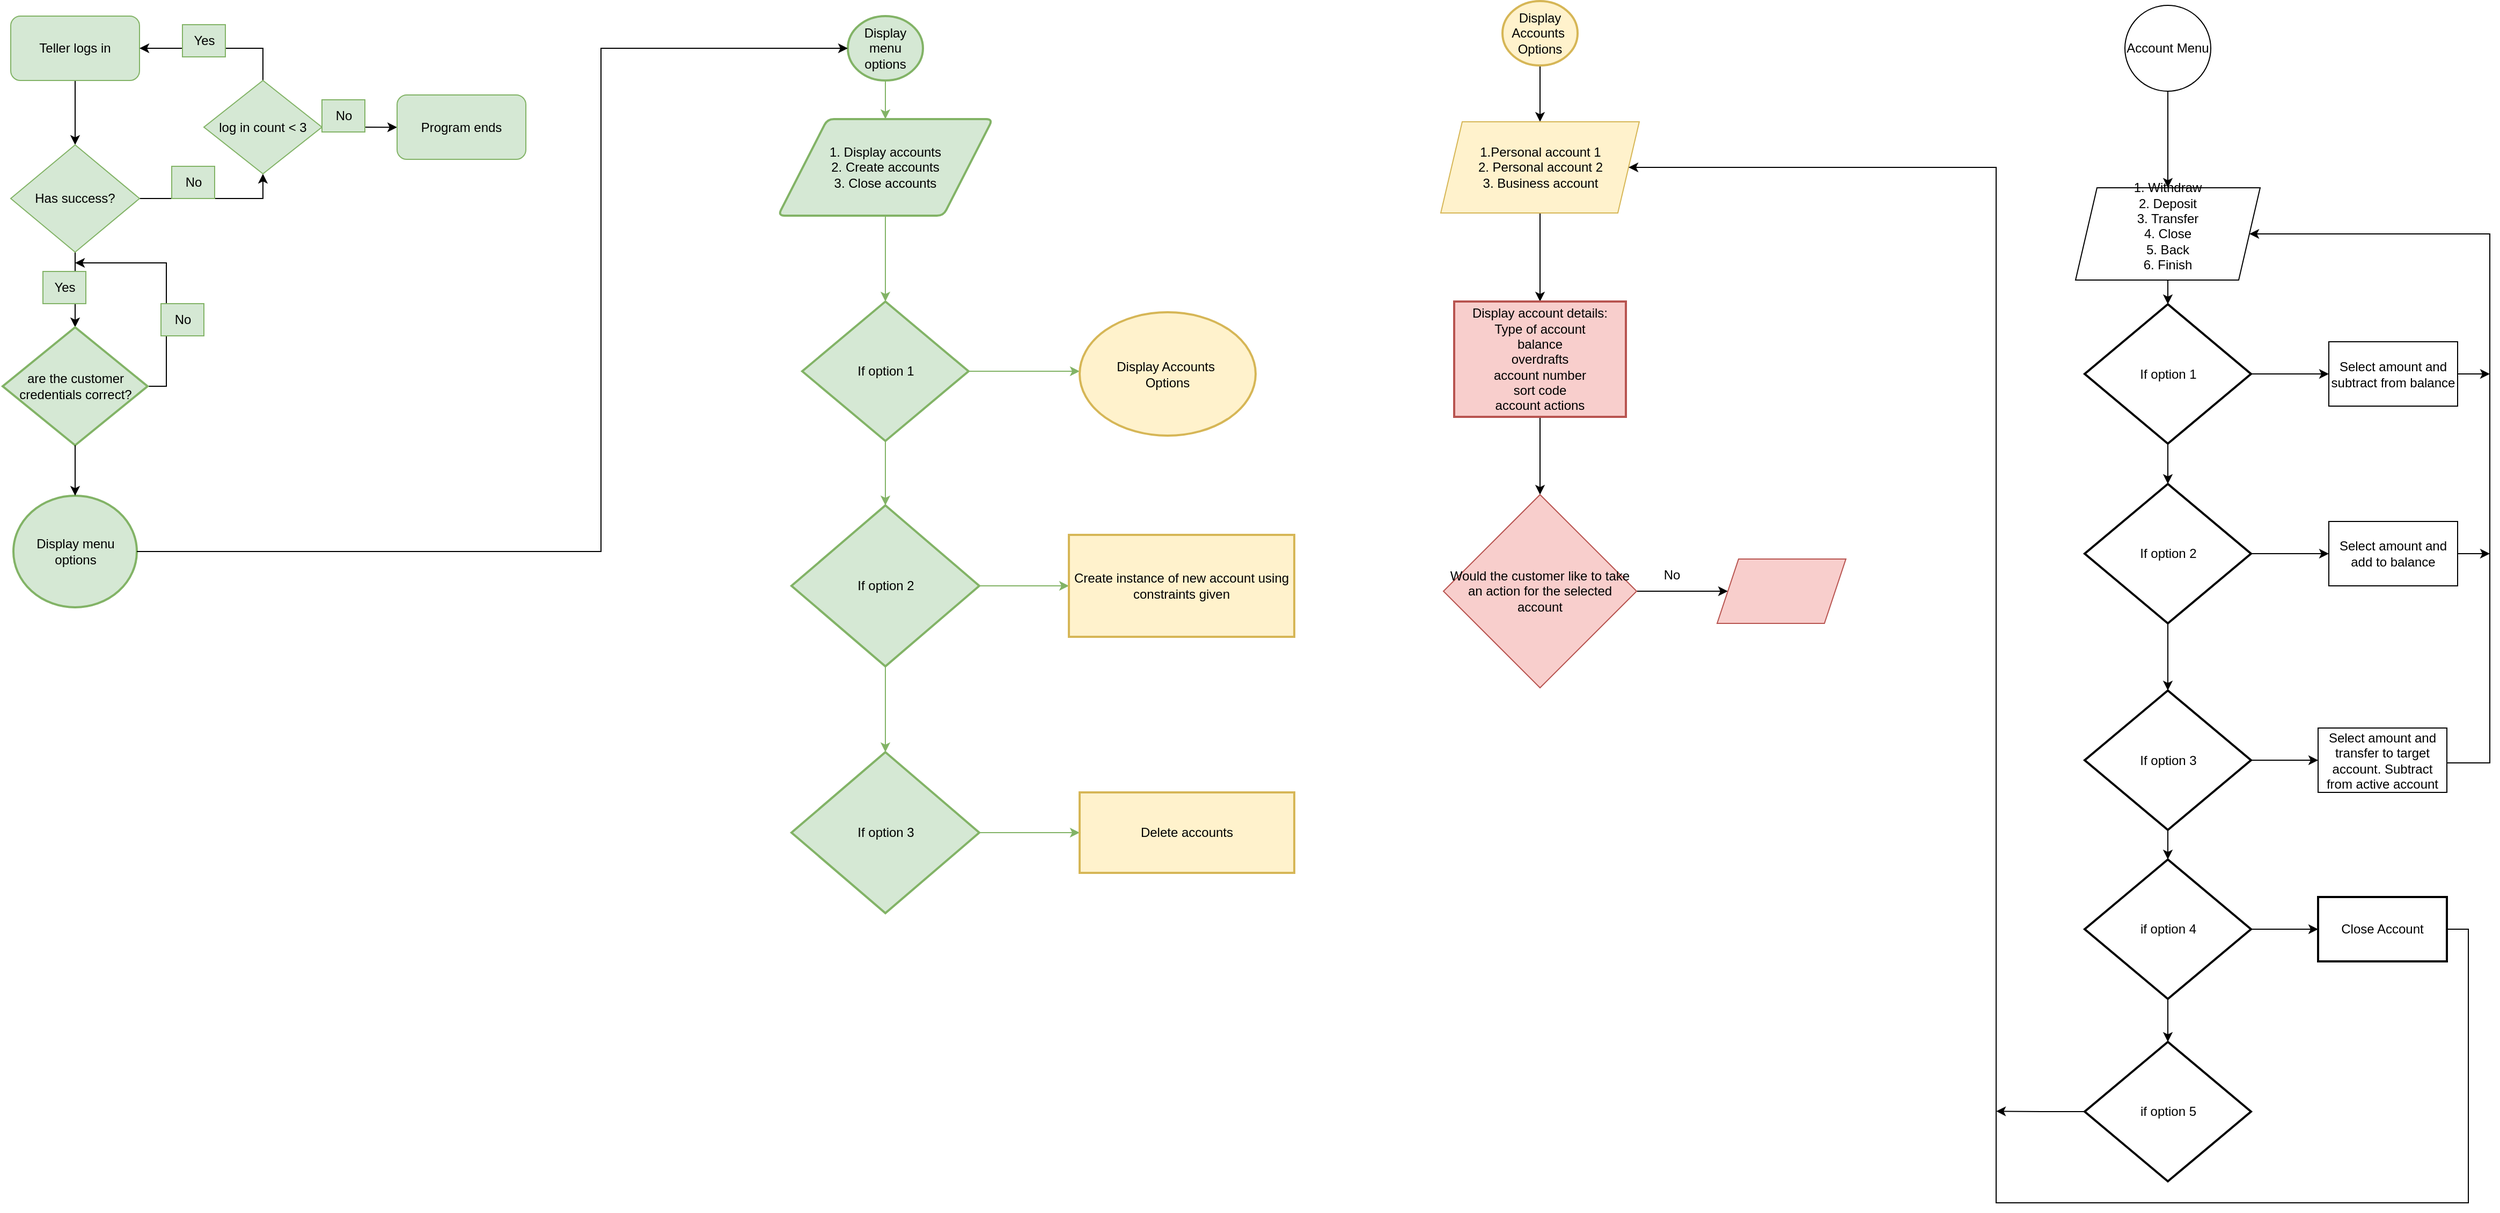 <mxfile version="24.0.7" type="google">
  <diagram name="Page-1" id="XYVmNxNuTdPdPDqG_tEH">
    <mxGraphModel grid="1" page="1" gridSize="10" guides="1" tooltips="1" connect="1" arrows="1" fold="1" pageScale="1" pageWidth="827" pageHeight="1169" math="0" shadow="0">
      <root>
        <mxCell id="0" />
        <mxCell id="1" parent="0" />
        <mxCell id="mbGK-YH--Fl3Pt-CjrQt-29" value="" style="group" vertex="1" connectable="0" parent="1">
          <mxGeometry x="140" y="34" width="490" height="550" as="geometry" />
        </mxCell>
        <mxCell id="mbGK-YH--Fl3Pt-CjrQt-4" style="edgeStyle=orthogonalEdgeStyle;rounded=0;orthogonalLoop=1;jettySize=auto;html=1;exitX=0.5;exitY=1;exitDx=0;exitDy=0;" edge="1" parent="mbGK-YH--Fl3Pt-CjrQt-29" source="mbGK-YH--Fl3Pt-CjrQt-1" target="mbGK-YH--Fl3Pt-CjrQt-2">
          <mxGeometry relative="1" as="geometry" />
        </mxCell>
        <mxCell id="mbGK-YH--Fl3Pt-CjrQt-1" value="Teller logs in" style="rounded=1;whiteSpace=wrap;html=1;fillColor=#d5e8d4;strokeColor=#82b366;" vertex="1" parent="mbGK-YH--Fl3Pt-CjrQt-29">
          <mxGeometry x="10" width="120" height="60" as="geometry" />
        </mxCell>
        <mxCell id="mbGK-YH--Fl3Pt-CjrQt-5" style="edgeStyle=orthogonalEdgeStyle;rounded=0;orthogonalLoop=1;jettySize=auto;html=1;exitX=0.5;exitY=1;exitDx=0;exitDy=0;entryX=0.5;entryY=0;entryDx=0;entryDy=0;entryPerimeter=0;" edge="1" parent="mbGK-YH--Fl3Pt-CjrQt-29" source="mbGK-YH--Fl3Pt-CjrQt-2" target="mbGK-YH--Fl3Pt-CjrQt-19">
          <mxGeometry relative="1" as="geometry">
            <mxPoint x="70" y="300" as="targetPoint" />
          </mxGeometry>
        </mxCell>
        <mxCell id="mbGK-YH--Fl3Pt-CjrQt-7" style="edgeStyle=orthogonalEdgeStyle;rounded=0;orthogonalLoop=1;jettySize=auto;html=1;exitX=1;exitY=0.5;exitDx=0;exitDy=0;entryX=0.5;entryY=1;entryDx=0;entryDy=0;" edge="1" parent="mbGK-YH--Fl3Pt-CjrQt-29" source="mbGK-YH--Fl3Pt-CjrQt-2" target="mbGK-YH--Fl3Pt-CjrQt-9">
          <mxGeometry relative="1" as="geometry">
            <mxPoint x="230" y="110" as="targetPoint" />
          </mxGeometry>
        </mxCell>
        <mxCell id="mbGK-YH--Fl3Pt-CjrQt-2" value="Has success?" style="rhombus;whiteSpace=wrap;html=1;fillColor=#d5e8d4;strokeColor=#82b366;" vertex="1" parent="mbGK-YH--Fl3Pt-CjrQt-29">
          <mxGeometry x="10" y="120" width="120" height="100" as="geometry" />
        </mxCell>
        <mxCell id="mbGK-YH--Fl3Pt-CjrQt-6" value="Yes" style="text;html=1;align=center;verticalAlign=middle;resizable=0;points=[];autosize=1;strokeColor=#82b366;fillColor=#d5e8d4;" vertex="1" parent="mbGK-YH--Fl3Pt-CjrQt-29">
          <mxGeometry x="40" y="238" width="40" height="30" as="geometry" />
        </mxCell>
        <mxCell id="mbGK-YH--Fl3Pt-CjrQt-8" value="No" style="text;html=1;align=center;verticalAlign=middle;resizable=0;points=[];autosize=1;strokeColor=#82b366;fillColor=#d5e8d4;" vertex="1" parent="mbGK-YH--Fl3Pt-CjrQt-29">
          <mxGeometry x="160" y="140" width="40" height="30" as="geometry" />
        </mxCell>
        <mxCell id="mbGK-YH--Fl3Pt-CjrQt-10" style="edgeStyle=orthogonalEdgeStyle;rounded=0;orthogonalLoop=1;jettySize=auto;html=1;exitX=0.5;exitY=0;exitDx=0;exitDy=0;entryX=1;entryY=0.5;entryDx=0;entryDy=0;" edge="1" parent="mbGK-YH--Fl3Pt-CjrQt-29" source="mbGK-YH--Fl3Pt-CjrQt-9" target="mbGK-YH--Fl3Pt-CjrQt-1">
          <mxGeometry relative="1" as="geometry" />
        </mxCell>
        <mxCell id="mbGK-YH--Fl3Pt-CjrQt-12" style="edgeStyle=orthogonalEdgeStyle;rounded=0;orthogonalLoop=1;jettySize=auto;html=1;exitX=1;exitY=0.5;exitDx=0;exitDy=0;" edge="1" parent="mbGK-YH--Fl3Pt-CjrQt-29" source="mbGK-YH--Fl3Pt-CjrQt-9">
          <mxGeometry relative="1" as="geometry">
            <mxPoint x="370" y="103.667" as="targetPoint" />
          </mxGeometry>
        </mxCell>
        <mxCell id="mbGK-YH--Fl3Pt-CjrQt-9" value="log in count &amp;lt; 3" style="rhombus;whiteSpace=wrap;html=1;fillColor=#d5e8d4;strokeColor=#82b366;" vertex="1" parent="mbGK-YH--Fl3Pt-CjrQt-29">
          <mxGeometry x="190" y="60" width="110" height="87" as="geometry" />
        </mxCell>
        <mxCell id="mbGK-YH--Fl3Pt-CjrQt-11" value="Yes" style="text;html=1;align=center;verticalAlign=middle;resizable=0;points=[];autosize=1;strokeColor=#82b366;fillColor=#d5e8d4;" vertex="1" parent="mbGK-YH--Fl3Pt-CjrQt-29">
          <mxGeometry x="170" y="8" width="40" height="30" as="geometry" />
        </mxCell>
        <mxCell id="mbGK-YH--Fl3Pt-CjrQt-14" value="Program ends" style="rounded=1;whiteSpace=wrap;html=1;fillColor=#d5e8d4;strokeColor=#82b366;" vertex="1" parent="mbGK-YH--Fl3Pt-CjrQt-29">
          <mxGeometry x="370" y="73.5" width="120" height="60" as="geometry" />
        </mxCell>
        <mxCell id="mbGK-YH--Fl3Pt-CjrQt-16" value="No" style="text;html=1;align=center;verticalAlign=middle;resizable=0;points=[];autosize=1;strokeColor=#82b366;fillColor=#d5e8d4;" vertex="1" parent="mbGK-YH--Fl3Pt-CjrQt-29">
          <mxGeometry x="300" y="78" width="40" height="30" as="geometry" />
        </mxCell>
        <mxCell id="mbGK-YH--Fl3Pt-CjrQt-22" style="edgeStyle=orthogonalEdgeStyle;rounded=0;orthogonalLoop=1;jettySize=auto;html=1;exitX=1;exitY=0.5;exitDx=0;exitDy=0;exitPerimeter=0;" edge="1" parent="mbGK-YH--Fl3Pt-CjrQt-29" source="mbGK-YH--Fl3Pt-CjrQt-19">
          <mxGeometry relative="1" as="geometry">
            <mxPoint x="70" y="230" as="targetPoint" />
            <Array as="points">
              <mxPoint x="155" y="345" />
              <mxPoint x="155" y="230" />
            </Array>
          </mxGeometry>
        </mxCell>
        <mxCell id="mbGK-YH--Fl3Pt-CjrQt-19" value="are the customer credentials correct?" style="strokeWidth=2;html=1;shape=mxgraph.flowchart.decision;whiteSpace=wrap;fillColor=#d5e8d4;strokeColor=#82b366;" vertex="1" parent="mbGK-YH--Fl3Pt-CjrQt-29">
          <mxGeometry x="2.5" y="290" width="135" height="110" as="geometry" />
        </mxCell>
        <mxCell id="mbGK-YH--Fl3Pt-CjrQt-23" value="No" style="text;html=1;align=center;verticalAlign=middle;resizable=0;points=[];autosize=1;strokeColor=#82b366;fillColor=#d5e8d4;" vertex="1" parent="mbGK-YH--Fl3Pt-CjrQt-29">
          <mxGeometry x="150" y="268" width="40" height="30" as="geometry" />
        </mxCell>
        <mxCell id="mbGK-YH--Fl3Pt-CjrQt-28" value="Display menu options" style="strokeWidth=2;html=1;shape=mxgraph.flowchart.start_2;whiteSpace=wrap;fillColor=#d5e8d4;strokeColor=#82b366;" vertex="1" parent="mbGK-YH--Fl3Pt-CjrQt-29">
          <mxGeometry x="12.5" y="447" width="115" height="104" as="geometry" />
        </mxCell>
        <mxCell id="mbGK-YH--Fl3Pt-CjrQt-31" style="edgeStyle=orthogonalEdgeStyle;rounded=0;orthogonalLoop=1;jettySize=auto;html=1;exitX=0.5;exitY=1;exitDx=0;exitDy=0;exitPerimeter=0;entryX=0.5;entryY=0;entryDx=0;entryDy=0;entryPerimeter=0;" edge="1" parent="mbGK-YH--Fl3Pt-CjrQt-29" source="mbGK-YH--Fl3Pt-CjrQt-19" target="mbGK-YH--Fl3Pt-CjrQt-28">
          <mxGeometry relative="1" as="geometry" />
        </mxCell>
        <mxCell id="mbGK-YH--Fl3Pt-CjrQt-34" style="edgeStyle=orthogonalEdgeStyle;rounded=0;orthogonalLoop=1;jettySize=auto;html=1;exitX=0.5;exitY=1;exitDx=0;exitDy=0;exitPerimeter=0;entryX=0.5;entryY=0;entryDx=0;entryDy=0;fillColor=#d5e8d4;strokeColor=#82b366;" edge="1" parent="1" source="mbGK-YH--Fl3Pt-CjrQt-32" target="mbGK-YH--Fl3Pt-CjrQt-33">
          <mxGeometry relative="1" as="geometry" />
        </mxCell>
        <mxCell id="mbGK-YH--Fl3Pt-CjrQt-32" value="Display menu options" style="strokeWidth=2;html=1;shape=mxgraph.flowchart.start_2;whiteSpace=wrap;fillColor=#d5e8d4;strokeColor=#82b366;" vertex="1" parent="1">
          <mxGeometry x="930" y="34" width="70" height="60" as="geometry" />
        </mxCell>
        <mxCell id="mbGK-YH--Fl3Pt-CjrQt-35" style="edgeStyle=orthogonalEdgeStyle;rounded=0;orthogonalLoop=1;jettySize=auto;html=1;exitX=0.5;exitY=1;exitDx=0;exitDy=0;entryX=0.5;entryY=0;entryDx=0;entryDy=0;entryPerimeter=0;fillColor=#d5e8d4;strokeColor=#82b366;" edge="1" parent="1" source="mbGK-YH--Fl3Pt-CjrQt-33" target="mbGK-YH--Fl3Pt-CjrQt-36">
          <mxGeometry relative="1" as="geometry">
            <mxPoint x="965.316" y="300" as="targetPoint" />
          </mxGeometry>
        </mxCell>
        <mxCell id="mbGK-YH--Fl3Pt-CjrQt-33" value="1. Display accounts&lt;div&gt;2. Create accounts&lt;/div&gt;&lt;div&gt;3. Close accounts&lt;/div&gt;" style="shape=parallelogram;html=1;strokeWidth=2;perimeter=parallelogramPerimeter;whiteSpace=wrap;rounded=1;arcSize=12;size=0.23;fillColor=#d5e8d4;strokeColor=#82b366;" vertex="1" parent="1">
          <mxGeometry x="865" y="130" width="200" height="90" as="geometry" />
        </mxCell>
        <mxCell id="mbGK-YH--Fl3Pt-CjrQt-39" value="" style="edgeStyle=orthogonalEdgeStyle;rounded=0;orthogonalLoop=1;jettySize=auto;html=1;fillColor=#d5e8d4;strokeColor=#82b366;" edge="1" parent="1" source="mbGK-YH--Fl3Pt-CjrQt-36">
          <mxGeometry relative="1" as="geometry">
            <mxPoint x="1146" y="365" as="targetPoint" />
          </mxGeometry>
        </mxCell>
        <mxCell id="mbGK-YH--Fl3Pt-CjrQt-36" value="If option 1" style="strokeWidth=2;html=1;shape=mxgraph.flowchart.decision;whiteSpace=wrap;fillColor=#d5e8d4;strokeColor=#82b366;" vertex="1" parent="1">
          <mxGeometry x="887.5" y="300" width="155" height="130" as="geometry" />
        </mxCell>
        <mxCell id="mbGK-YH--Fl3Pt-CjrQt-44" value="" style="edgeStyle=orthogonalEdgeStyle;rounded=0;orthogonalLoop=1;jettySize=auto;html=1;fillColor=#d5e8d4;strokeColor=#82b366;" edge="1" parent="1" source="mbGK-YH--Fl3Pt-CjrQt-41" target="mbGK-YH--Fl3Pt-CjrQt-43">
          <mxGeometry relative="1" as="geometry" />
        </mxCell>
        <mxCell id="mbGK-YH--Fl3Pt-CjrQt-46" value="" style="edgeStyle=orthogonalEdgeStyle;rounded=0;orthogonalLoop=1;jettySize=auto;html=1;fillColor=#d5e8d4;strokeColor=#82b366;" edge="1" parent="1" source="mbGK-YH--Fl3Pt-CjrQt-41" target="mbGK-YH--Fl3Pt-CjrQt-45">
          <mxGeometry relative="1" as="geometry" />
        </mxCell>
        <mxCell id="mbGK-YH--Fl3Pt-CjrQt-41" value="If option 2" style="strokeWidth=2;html=1;shape=mxgraph.flowchart.decision;whiteSpace=wrap;fillColor=#d5e8d4;strokeColor=#82b366;" vertex="1" parent="1">
          <mxGeometry x="877.5" y="490" width="175" height="150" as="geometry" />
        </mxCell>
        <mxCell id="mbGK-YH--Fl3Pt-CjrQt-42" style="edgeStyle=orthogonalEdgeStyle;rounded=0;orthogonalLoop=1;jettySize=auto;html=1;exitX=0.5;exitY=1;exitDx=0;exitDy=0;exitPerimeter=0;entryX=0.5;entryY=0;entryDx=0;entryDy=0;entryPerimeter=0;fillColor=#d5e8d4;strokeColor=#82b366;" edge="1" parent="1" source="mbGK-YH--Fl3Pt-CjrQt-36" target="mbGK-YH--Fl3Pt-CjrQt-41">
          <mxGeometry relative="1" as="geometry" />
        </mxCell>
        <mxCell id="mbGK-YH--Fl3Pt-CjrQt-43" value="Create instance of new account using constraints given" style="whiteSpace=wrap;html=1;strokeWidth=2;fillColor=#fff2cc;strokeColor=#d6b656;" vertex="1" parent="1">
          <mxGeometry x="1136" y="517.5" width="210" height="95" as="geometry" />
        </mxCell>
        <mxCell id="mbGK-YH--Fl3Pt-CjrQt-48" value="" style="edgeStyle=orthogonalEdgeStyle;rounded=0;orthogonalLoop=1;jettySize=auto;html=1;fillColor=#d5e8d4;strokeColor=#82b366;" edge="1" parent="1" source="mbGK-YH--Fl3Pt-CjrQt-45" target="mbGK-YH--Fl3Pt-CjrQt-47">
          <mxGeometry relative="1" as="geometry" />
        </mxCell>
        <mxCell id="mbGK-YH--Fl3Pt-CjrQt-45" value="If option 3" style="strokeWidth=2;html=1;shape=mxgraph.flowchart.decision;whiteSpace=wrap;fillColor=#d5e8d4;strokeColor=#82b366;" vertex="1" parent="1">
          <mxGeometry x="877.5" y="720" width="175" height="150" as="geometry" />
        </mxCell>
        <mxCell id="mbGK-YH--Fl3Pt-CjrQt-47" value="Delete accounts" style="whiteSpace=wrap;html=1;strokeWidth=2;fillColor=#fff2cc;strokeColor=#d6b656;" vertex="1" parent="1">
          <mxGeometry x="1146" y="757.5" width="200" height="75" as="geometry" />
        </mxCell>
        <mxCell id="gkKIHmBU2Bqa-EvYflEd-4" value="" style="edgeStyle=orthogonalEdgeStyle;rounded=0;orthogonalLoop=1;jettySize=auto;html=1;" edge="1" parent="1" source="gkKIHmBU2Bqa-EvYflEd-2" target="gkKIHmBU2Bqa-EvYflEd-3">
          <mxGeometry relative="1" as="geometry" />
        </mxCell>
        <mxCell id="gkKIHmBU2Bqa-EvYflEd-2" value="Display Accounts&amp;nbsp;&lt;div&gt;Options&lt;/div&gt;" style="strokeWidth=2;html=1;shape=mxgraph.flowchart.start_2;whiteSpace=wrap;fillColor=#fff2cc;strokeColor=#d6b656;" vertex="1" parent="1">
          <mxGeometry x="1540" y="20" width="70" height="60" as="geometry" />
        </mxCell>
        <mxCell id="gkKIHmBU2Bqa-EvYflEd-15" value="" style="edgeStyle=orthogonalEdgeStyle;rounded=0;orthogonalLoop=1;jettySize=auto;html=1;" edge="1" parent="1" source="gkKIHmBU2Bqa-EvYflEd-3" target="gkKIHmBU2Bqa-EvYflEd-13">
          <mxGeometry relative="1" as="geometry" />
        </mxCell>
        <mxCell id="gkKIHmBU2Bqa-EvYflEd-3" value="1.Personal account 1&lt;div&gt;2. Personal account 2&lt;/div&gt;&lt;div&gt;3. Business account&lt;/div&gt;" style="shape=parallelogram;perimeter=parallelogramPerimeter;whiteSpace=wrap;html=1;fixedSize=1;fillColor=#fff2cc;strokeColor=#d6b656;" vertex="1" parent="1">
          <mxGeometry x="1482.5" y="132.5" width="185" height="85" as="geometry" />
        </mxCell>
        <mxCell id="gkKIHmBU2Bqa-EvYflEd-28" value="" style="edgeStyle=orthogonalEdgeStyle;rounded=0;orthogonalLoop=1;jettySize=auto;html=1;" edge="1" parent="1" source="gkKIHmBU2Bqa-EvYflEd-13" target="gkKIHmBU2Bqa-EvYflEd-16">
          <mxGeometry relative="1" as="geometry" />
        </mxCell>
        <mxCell id="gkKIHmBU2Bqa-EvYflEd-13" value="Display account details:&lt;div&gt;Type of account&lt;/div&gt;&lt;div&gt;balance&lt;/div&gt;&lt;div&gt;overdrafts&lt;/div&gt;&lt;div&gt;account number&lt;/div&gt;&lt;div&gt;sort code&lt;br&gt;account actions&lt;/div&gt;" style="whiteSpace=wrap;html=1;strokeWidth=2;fillColor=#f8cecc;strokeColor=#b85450;" vertex="1" parent="1">
          <mxGeometry x="1495" y="300" width="160" height="107.5" as="geometry" />
        </mxCell>
        <mxCell id="gkKIHmBU2Bqa-EvYflEd-25" value="" style="edgeStyle=orthogonalEdgeStyle;rounded=0;orthogonalLoop=1;jettySize=auto;html=1;" edge="1" parent="1" source="gkKIHmBU2Bqa-EvYflEd-16" target="gkKIHmBU2Bqa-EvYflEd-24">
          <mxGeometry relative="1" as="geometry" />
        </mxCell>
        <mxCell id="gkKIHmBU2Bqa-EvYflEd-16" value="Would the customer like to take an action for the selected account" style="rhombus;whiteSpace=wrap;html=1;fillColor=#f8cecc;strokeColor=#b85450;" vertex="1" parent="1">
          <mxGeometry x="1485" y="480" width="180" height="180" as="geometry" />
        </mxCell>
        <mxCell id="gkKIHmBU2Bqa-EvYflEd-24" value="" style="shape=parallelogram;perimeter=parallelogramPerimeter;whiteSpace=wrap;html=1;fixedSize=1;fillColor=#f8cecc;strokeColor=#b85450;" vertex="1" parent="1">
          <mxGeometry x="1740" y="540" width="120" height="60" as="geometry" />
        </mxCell>
        <mxCell id="gkKIHmBU2Bqa-EvYflEd-26" value="No" style="text;html=1;align=center;verticalAlign=middle;whiteSpace=wrap;rounded=0;" vertex="1" parent="1">
          <mxGeometry x="1667.5" y="540" width="60" height="30" as="geometry" />
        </mxCell>
        <mxCell id="gkKIHmBU2Bqa-EvYflEd-31" value="" style="edgeStyle=orthogonalEdgeStyle;rounded=0;orthogonalLoop=1;jettySize=auto;html=1;" edge="1" parent="1" source="gkKIHmBU2Bqa-EvYflEd-29" target="gkKIHmBU2Bqa-EvYflEd-30">
          <mxGeometry relative="1" as="geometry" />
        </mxCell>
        <mxCell id="gkKIHmBU2Bqa-EvYflEd-29" value="Account Menu" style="ellipse;whiteSpace=wrap;html=1;aspect=fixed;" vertex="1" parent="1">
          <mxGeometry x="2120" y="24" width="80" height="80" as="geometry" />
        </mxCell>
        <mxCell id="gkKIHmBU2Bqa-EvYflEd-36" value="" style="edgeStyle=orthogonalEdgeStyle;rounded=0;orthogonalLoop=1;jettySize=auto;html=1;" edge="1" parent="1" source="gkKIHmBU2Bqa-EvYflEd-30" target="gkKIHmBU2Bqa-EvYflEd-34">
          <mxGeometry relative="1" as="geometry" />
        </mxCell>
        <mxCell id="gkKIHmBU2Bqa-EvYflEd-30" value="1. Withdraw&lt;div&gt;2. Deposit&lt;/div&gt;&lt;div&gt;3. Transfer&lt;/div&gt;&lt;div&gt;4. Close&lt;/div&gt;&lt;div&gt;5. Back&lt;/div&gt;&lt;div&gt;6. Finish&lt;/div&gt;&lt;div&gt;&lt;br&gt;&lt;/div&gt;" style="shape=parallelogram;perimeter=parallelogramPerimeter;whiteSpace=wrap;html=1;fixedSize=1;" vertex="1" parent="1">
          <mxGeometry x="2074" y="194" width="172" height="86" as="geometry" />
        </mxCell>
        <mxCell id="gkKIHmBU2Bqa-EvYflEd-46" value="" style="edgeStyle=orthogonalEdgeStyle;rounded=0;orthogonalLoop=1;jettySize=auto;html=1;" edge="1" parent="1" source="gkKIHmBU2Bqa-EvYflEd-32" target="gkKIHmBU2Bqa-EvYflEd-41">
          <mxGeometry relative="1" as="geometry" />
        </mxCell>
        <mxCell id="gkKIHmBU2Bqa-EvYflEd-54" value="" style="edgeStyle=orthogonalEdgeStyle;rounded=0;orthogonalLoop=1;jettySize=auto;html=1;" edge="1" parent="1" source="gkKIHmBU2Bqa-EvYflEd-32" target="gkKIHmBU2Bqa-EvYflEd-52">
          <mxGeometry relative="1" as="geometry" />
        </mxCell>
        <mxCell id="gkKIHmBU2Bqa-EvYflEd-32" value="If option 3" style="strokeWidth=2;html=1;shape=mxgraph.flowchart.decision;whiteSpace=wrap;" vertex="1" parent="1">
          <mxGeometry x="2082.5" y="662.5" width="155" height="130" as="geometry" />
        </mxCell>
        <mxCell id="gkKIHmBU2Bqa-EvYflEd-38" value="" style="edgeStyle=orthogonalEdgeStyle;rounded=0;orthogonalLoop=1;jettySize=auto;html=1;" edge="1" parent="1" source="gkKIHmBU2Bqa-EvYflEd-33" target="gkKIHmBU2Bqa-EvYflEd-32">
          <mxGeometry relative="1" as="geometry" />
        </mxCell>
        <mxCell id="gkKIHmBU2Bqa-EvYflEd-45" value="" style="edgeStyle=orthogonalEdgeStyle;rounded=0;orthogonalLoop=1;jettySize=auto;html=1;" edge="1" parent="1" source="gkKIHmBU2Bqa-EvYflEd-33" target="gkKIHmBU2Bqa-EvYflEd-40">
          <mxGeometry relative="1" as="geometry" />
        </mxCell>
        <mxCell id="gkKIHmBU2Bqa-EvYflEd-33" value="If option 2" style="strokeWidth=2;html=1;shape=mxgraph.flowchart.decision;whiteSpace=wrap;" vertex="1" parent="1">
          <mxGeometry x="2082.5" y="470" width="155" height="130" as="geometry" />
        </mxCell>
        <mxCell id="gkKIHmBU2Bqa-EvYflEd-37" value="" style="edgeStyle=orthogonalEdgeStyle;rounded=0;orthogonalLoop=1;jettySize=auto;html=1;" edge="1" parent="1" source="gkKIHmBU2Bqa-EvYflEd-34" target="gkKIHmBU2Bqa-EvYflEd-33">
          <mxGeometry relative="1" as="geometry" />
        </mxCell>
        <mxCell id="gkKIHmBU2Bqa-EvYflEd-44" value="" style="edgeStyle=orthogonalEdgeStyle;rounded=0;orthogonalLoop=1;jettySize=auto;html=1;" edge="1" parent="1" source="gkKIHmBU2Bqa-EvYflEd-34" target="gkKIHmBU2Bqa-EvYflEd-39">
          <mxGeometry relative="1" as="geometry" />
        </mxCell>
        <mxCell id="gkKIHmBU2Bqa-EvYflEd-34" value="If option 1" style="strokeWidth=2;html=1;shape=mxgraph.flowchart.decision;whiteSpace=wrap;" vertex="1" parent="1">
          <mxGeometry x="2082.5" y="302.5" width="155" height="130" as="geometry" />
        </mxCell>
        <mxCell id="gkKIHmBU2Bqa-EvYflEd-63" style="edgeStyle=orthogonalEdgeStyle;rounded=0;orthogonalLoop=1;jettySize=auto;html=1;exitX=1;exitY=0.5;exitDx=0;exitDy=0;" edge="1" parent="1" source="gkKIHmBU2Bqa-EvYflEd-39">
          <mxGeometry relative="1" as="geometry">
            <mxPoint x="2460" y="368" as="targetPoint" />
          </mxGeometry>
        </mxCell>
        <mxCell id="gkKIHmBU2Bqa-EvYflEd-39" value="Select amount and subtract from balance" style="rounded=0;whiteSpace=wrap;html=1;" vertex="1" parent="1">
          <mxGeometry x="2310" y="337.5" width="120" height="60" as="geometry" />
        </mxCell>
        <mxCell id="gkKIHmBU2Bqa-EvYflEd-62" style="edgeStyle=orthogonalEdgeStyle;rounded=0;orthogonalLoop=1;jettySize=auto;html=1;exitX=1;exitY=0.5;exitDx=0;exitDy=0;" edge="1" parent="1" source="gkKIHmBU2Bqa-EvYflEd-40">
          <mxGeometry relative="1" as="geometry">
            <mxPoint x="2460" y="534.667" as="targetPoint" />
          </mxGeometry>
        </mxCell>
        <mxCell id="gkKIHmBU2Bqa-EvYflEd-40" value="Select amount and add to balance" style="rounded=0;whiteSpace=wrap;html=1;" vertex="1" parent="1">
          <mxGeometry x="2310" y="505" width="120" height="60" as="geometry" />
        </mxCell>
        <mxCell id="gkKIHmBU2Bqa-EvYflEd-47" style="edgeStyle=orthogonalEdgeStyle;rounded=0;orthogonalLoop=1;jettySize=auto;html=1;exitX=1;exitY=0.5;exitDx=0;exitDy=0;entryX=1;entryY=0.5;entryDx=0;entryDy=0;" edge="1" parent="1" source="gkKIHmBU2Bqa-EvYflEd-41" target="gkKIHmBU2Bqa-EvYflEd-30">
          <mxGeometry relative="1" as="geometry">
            <Array as="points">
              <mxPoint x="2420" y="730" />
              <mxPoint x="2460" y="730" />
              <mxPoint x="2460" y="237" />
            </Array>
          </mxGeometry>
        </mxCell>
        <mxCell id="gkKIHmBU2Bqa-EvYflEd-41" value="Select amount and transfer to target account. Subtract from active account" style="rounded=0;whiteSpace=wrap;html=1;" vertex="1" parent="1">
          <mxGeometry x="2300" y="697.5" width="120" height="60" as="geometry" />
        </mxCell>
        <mxCell id="gkKIHmBU2Bqa-EvYflEd-55" value="" style="edgeStyle=orthogonalEdgeStyle;rounded=0;orthogonalLoop=1;jettySize=auto;html=1;" edge="1" parent="1" source="gkKIHmBU2Bqa-EvYflEd-52" target="gkKIHmBU2Bqa-EvYflEd-53">
          <mxGeometry relative="1" as="geometry" />
        </mxCell>
        <mxCell id="gkKIHmBU2Bqa-EvYflEd-57" value="" style="edgeStyle=orthogonalEdgeStyle;rounded=0;orthogonalLoop=1;jettySize=auto;html=1;" edge="1" parent="1" source="gkKIHmBU2Bqa-EvYflEd-52" target="gkKIHmBU2Bqa-EvYflEd-56">
          <mxGeometry relative="1" as="geometry" />
        </mxCell>
        <mxCell id="gkKIHmBU2Bqa-EvYflEd-52" value="if option 4" style="strokeWidth=2;html=1;shape=mxgraph.flowchart.decision;whiteSpace=wrap;" vertex="1" parent="1">
          <mxGeometry x="2082.5" y="820" width="155" height="130" as="geometry" />
        </mxCell>
        <mxCell id="gkKIHmBU2Bqa-EvYflEd-60" style="edgeStyle=orthogonalEdgeStyle;rounded=0;orthogonalLoop=1;jettySize=auto;html=1;exitX=0;exitY=0.5;exitDx=0;exitDy=0;exitPerimeter=0;" edge="1" parent="1" source="gkKIHmBU2Bqa-EvYflEd-53">
          <mxGeometry relative="1" as="geometry">
            <mxPoint x="2000" y="1054.667" as="targetPoint" />
          </mxGeometry>
        </mxCell>
        <mxCell id="gkKIHmBU2Bqa-EvYflEd-53" value="if option 5" style="strokeWidth=2;html=1;shape=mxgraph.flowchart.decision;whiteSpace=wrap;" vertex="1" parent="1">
          <mxGeometry x="2082.5" y="990" width="155" height="130" as="geometry" />
        </mxCell>
        <mxCell id="gkKIHmBU2Bqa-EvYflEd-58" style="edgeStyle=orthogonalEdgeStyle;rounded=0;orthogonalLoop=1;jettySize=auto;html=1;exitX=1;exitY=0.5;exitDx=0;exitDy=0;entryX=1;entryY=0.5;entryDx=0;entryDy=0;" edge="1" parent="1" source="gkKIHmBU2Bqa-EvYflEd-56" target="gkKIHmBU2Bqa-EvYflEd-3">
          <mxGeometry relative="1" as="geometry">
            <Array as="points">
              <mxPoint x="2440" y="885" />
              <mxPoint x="2440" y="1140" />
              <mxPoint x="2000" y="1140" />
              <mxPoint x="2000" y="175" />
            </Array>
          </mxGeometry>
        </mxCell>
        <mxCell id="gkKIHmBU2Bqa-EvYflEd-56" value="Close Account" style="whiteSpace=wrap;html=1;strokeWidth=2;" vertex="1" parent="1">
          <mxGeometry x="2300" y="855" width="120" height="60" as="geometry" />
        </mxCell>
        <mxCell id="lidYd4i_WzZyEO_Crm31-1" value="Display Accounts&amp;nbsp;&lt;div&gt;Options&lt;/div&gt;" style="strokeWidth=2;html=1;shape=mxgraph.flowchart.start_2;whiteSpace=wrap;fillColor=#fff2cc;strokeColor=#d6b656;" vertex="1" parent="1">
          <mxGeometry x="1146" y="310" width="164" height="115" as="geometry" />
        </mxCell>
        <mxCell id="3v1qGfVr7NcxS-O-XXbP-1" style="edgeStyle=orthogonalEdgeStyle;rounded=0;orthogonalLoop=1;jettySize=auto;html=1;exitX=1;exitY=0.5;exitDx=0;exitDy=0;exitPerimeter=0;entryX=0;entryY=0.5;entryDx=0;entryDy=0;entryPerimeter=0;" edge="1" parent="1" source="mbGK-YH--Fl3Pt-CjrQt-28" target="mbGK-YH--Fl3Pt-CjrQt-32">
          <mxGeometry relative="1" as="geometry">
            <Array as="points">
              <mxPoint x="700" y="533" />
              <mxPoint x="700" y="64" />
            </Array>
          </mxGeometry>
        </mxCell>
      </root>
    </mxGraphModel>
  </diagram>
</mxfile>
